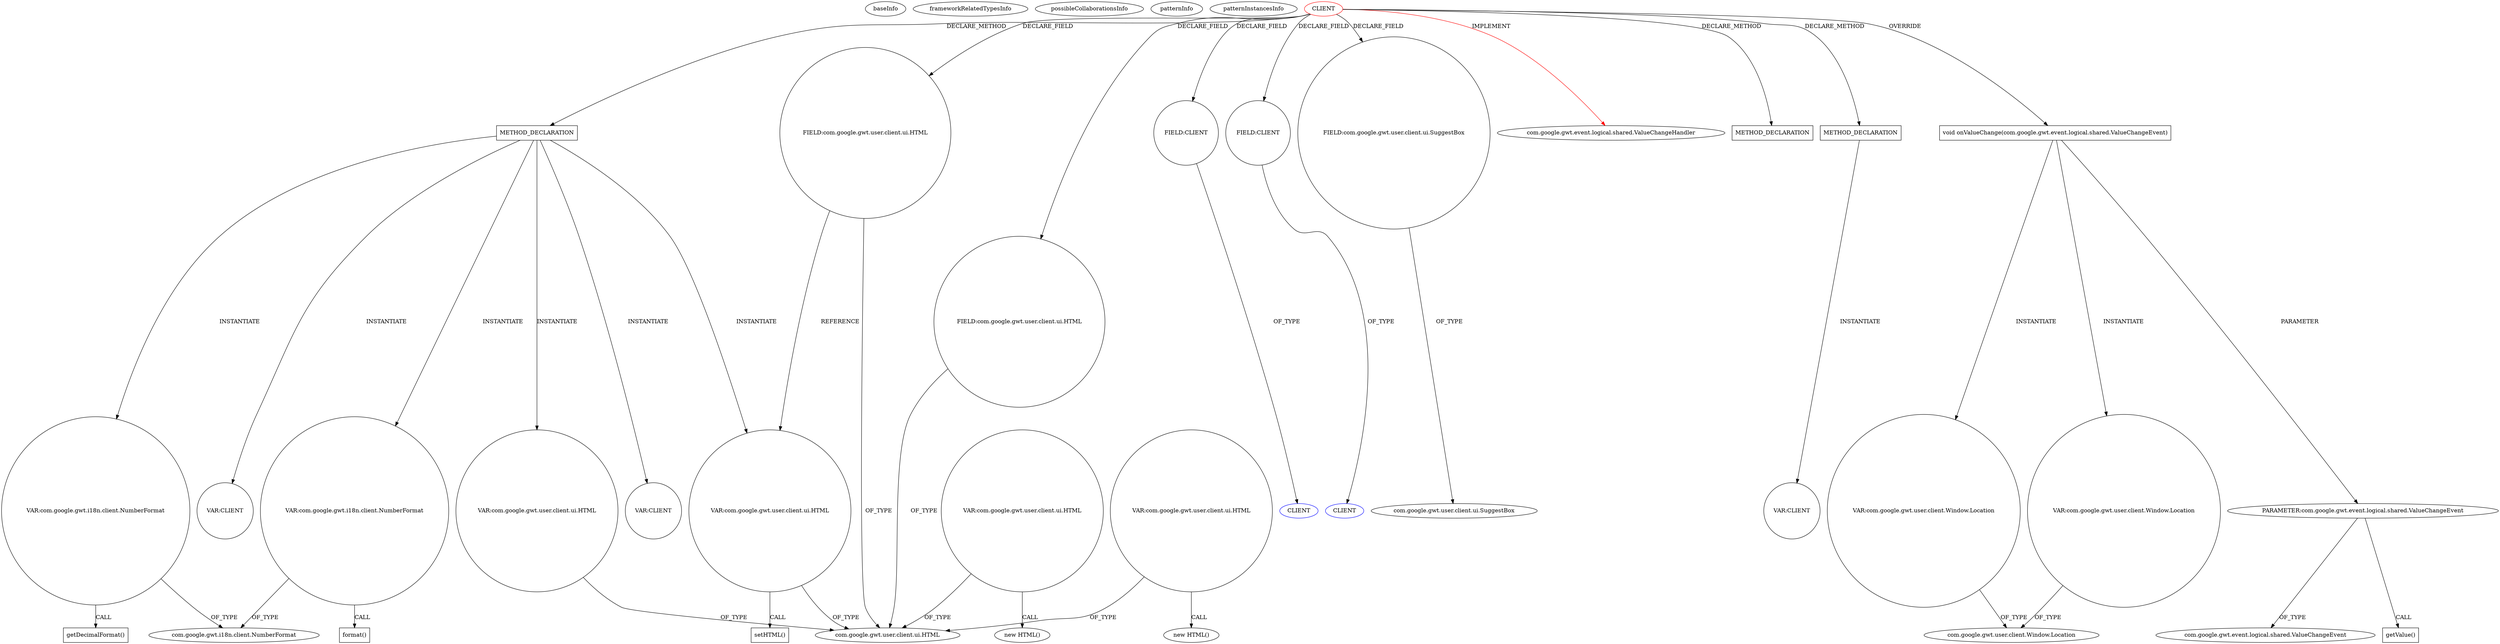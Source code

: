 digraph {
baseInfo[graphId=1494,category="pattern",isAnonymous=false,possibleRelation=false]
frameworkRelatedTypesInfo[0="com.google.gwt.event.logical.shared.ValueChangeHandler"]
possibleCollaborationsInfo[]
patternInfo[frequency=2.0,patternRootClient=0]
patternInstancesInfo[0="WSDOT-WSDOT-Search-GWT~/WSDOT-WSDOT-Search-GWT/WSDOT-Search-GWT-master/src/gov/wa/wsdot/search/client/SearchWidget.java~SearchWidget~449",1="daonb-obudget~/daonb-obudget/obudget-master/src/client/src/org/obudget/client/Application.java~Application~1154"]
321[label="com.google.gwt.i18n.client.NumberFormat",vertexType="FRAMEWORK_CLASS_TYPE",isFrameworkType=false]
319[label="VAR:com.google.gwt.i18n.client.NumberFormat",vertexType="VARIABLE_EXPRESION",isFrameworkType=false,shape=circle]
315[label="METHOD_DECLARATION",vertexType="CLIENT_METHOD_DECLARATION",isFrameworkType=false,shape=box]
0[label="CLIENT",vertexType="ROOT_CLIENT_CLASS_DECLARATION",isFrameworkType=false,color=red]
386[label="VAR:CLIENT",vertexType="VARIABLE_EXPRESION",isFrameworkType=false,shape=circle]
15[label="FIELD:CLIENT",vertexType="FIELD_DECLARATION",isFrameworkType=false,shape=circle]
326[label="VAR:CLIENT",vertexType="VARIABLE_EXPRESION",isFrameworkType=false,shape=circle]
40[label="FIELD:CLIENT",vertexType="FIELD_DECLARATION",isFrameworkType=false,shape=circle]
34[label="FIELD:com.google.gwt.user.client.ui.HTML",vertexType="FIELD_DECLARATION",isFrameworkType=false,shape=circle]
32[label="FIELD:com.google.gwt.user.client.ui.HTML",vertexType="FIELD_DECLARATION",isFrameworkType=false,shape=circle]
382[label="VAR:com.google.gwt.user.client.ui.HTML",vertexType="VARIABLE_EXPRESION",isFrameworkType=false,shape=circle]
383[label="setHTML()",vertexType="INSIDE_CALL",isFrameworkType=false,shape=box]
354[label="VAR:com.google.gwt.user.client.ui.HTML",vertexType="VARIABLE_EXPRESION",isFrameworkType=false,shape=circle]
36[label="FIELD:com.google.gwt.user.client.ui.SuggestBox",vertexType="FIELD_DECLARATION",isFrameworkType=false,shape=circle]
37[label="com.google.gwt.user.client.ui.SuggestBox",vertexType="FRAMEWORK_CLASS_TYPE",isFrameworkType=false]
16[label="CLIENT",vertexType="REFERENCE_CLIENT_CLASS_DECLARATION",isFrameworkType=false,color=blue]
41[label="CLIENT",vertexType="REFERENCE_CLIENT_CLASS_DECLARATION",isFrameworkType=false,color=blue]
2[label="com.google.gwt.event.logical.shared.ValueChangeHandler",vertexType="FRAMEWORK_INTERFACE_TYPE",isFrameworkType=false]
375[label="VAR:com.google.gwt.i18n.client.NumberFormat",vertexType="VARIABLE_EXPRESION",isFrameworkType=false,shape=circle]
376[label="format()",vertexType="INSIDE_CALL",isFrameworkType=false,shape=box]
320[label="getDecimalFormat()",vertexType="INSIDE_CALL",isFrameworkType=false,shape=box]
33[label="com.google.gwt.user.client.ui.HTML",vertexType="FRAMEWORK_CLASS_TYPE",isFrameworkType=false]
278[label="VAR:com.google.gwt.user.client.ui.HTML",vertexType="VARIABLE_EXPRESION",isFrameworkType=false,shape=circle]
277[label="new HTML()",vertexType="CONSTRUCTOR_CALL",isFrameworkType=false]
238[label="VAR:com.google.gwt.user.client.ui.HTML",vertexType="VARIABLE_EXPRESION",isFrameworkType=false,shape=circle]
237[label="new HTML()",vertexType="CONSTRUCTOR_CALL",isFrameworkType=false]
176[label="METHOD_DECLARATION",vertexType="CLIENT_METHOD_DECLARATION",isFrameworkType=false,shape=box]
286[label="METHOD_DECLARATION",vertexType="CLIENT_METHOD_DECLARATION",isFrameworkType=false,shape=box]
305[label="VAR:CLIENT",vertexType="VARIABLE_EXPRESION",isFrameworkType=false,shape=circle]
43[label="void onValueChange(com.google.gwt.event.logical.shared.ValueChangeEvent)",vertexType="OVERRIDING_METHOD_DECLARATION",isFrameworkType=false,shape=box]
54[label="VAR:com.google.gwt.user.client.Window.Location",vertexType="VARIABLE_EXPRESION",isFrameworkType=false,shape=circle]
62[label="VAR:com.google.gwt.user.client.Window.Location",vertexType="VARIABLE_EXPRESION",isFrameworkType=false,shape=circle]
44[label="PARAMETER:com.google.gwt.event.logical.shared.ValueChangeEvent",vertexType="PARAMETER_DECLARATION",isFrameworkType=false]
45[label="com.google.gwt.event.logical.shared.ValueChangeEvent",vertexType="FRAMEWORK_CLASS_TYPE",isFrameworkType=false]
47[label="getValue()",vertexType="INSIDE_CALL",isFrameworkType=false,shape=box]
50[label="com.google.gwt.user.client.Window.Location",vertexType="FRAMEWORK_CLASS_TYPE",isFrameworkType=false]
278->277[label="CALL"]
319->321[label="OF_TYPE"]
34->33[label="OF_TYPE"]
44->45[label="OF_TYPE"]
375->321[label="OF_TYPE"]
382->383[label="CALL"]
238->33[label="OF_TYPE"]
43->54[label="INSTANTIATE"]
40->41[label="OF_TYPE"]
354->33[label="OF_TYPE"]
32->33[label="OF_TYPE"]
315->319[label="INSTANTIATE"]
315->375[label="INSTANTIATE"]
15->16[label="OF_TYPE"]
43->62[label="INSTANTIATE"]
0->286[label="DECLARE_METHOD"]
382->33[label="OF_TYPE"]
286->305[label="INSTANTIATE"]
34->382[label="REFERENCE"]
36->37[label="OF_TYPE"]
0->15[label="DECLARE_FIELD"]
54->50[label="OF_TYPE"]
0->43[label="OVERRIDE"]
278->33[label="OF_TYPE"]
315->326[label="INSTANTIATE"]
375->376[label="CALL"]
62->50[label="OF_TYPE"]
0->315[label="DECLARE_METHOD"]
315->382[label="INSTANTIATE"]
0->40[label="DECLARE_FIELD"]
44->47[label="CALL"]
315->386[label="INSTANTIATE"]
319->320[label="CALL"]
0->34[label="DECLARE_FIELD"]
0->2[label="IMPLEMENT",color=red]
0->32[label="DECLARE_FIELD"]
0->36[label="DECLARE_FIELD"]
238->237[label="CALL"]
0->176[label="DECLARE_METHOD"]
43->44[label="PARAMETER"]
315->354[label="INSTANTIATE"]
}
